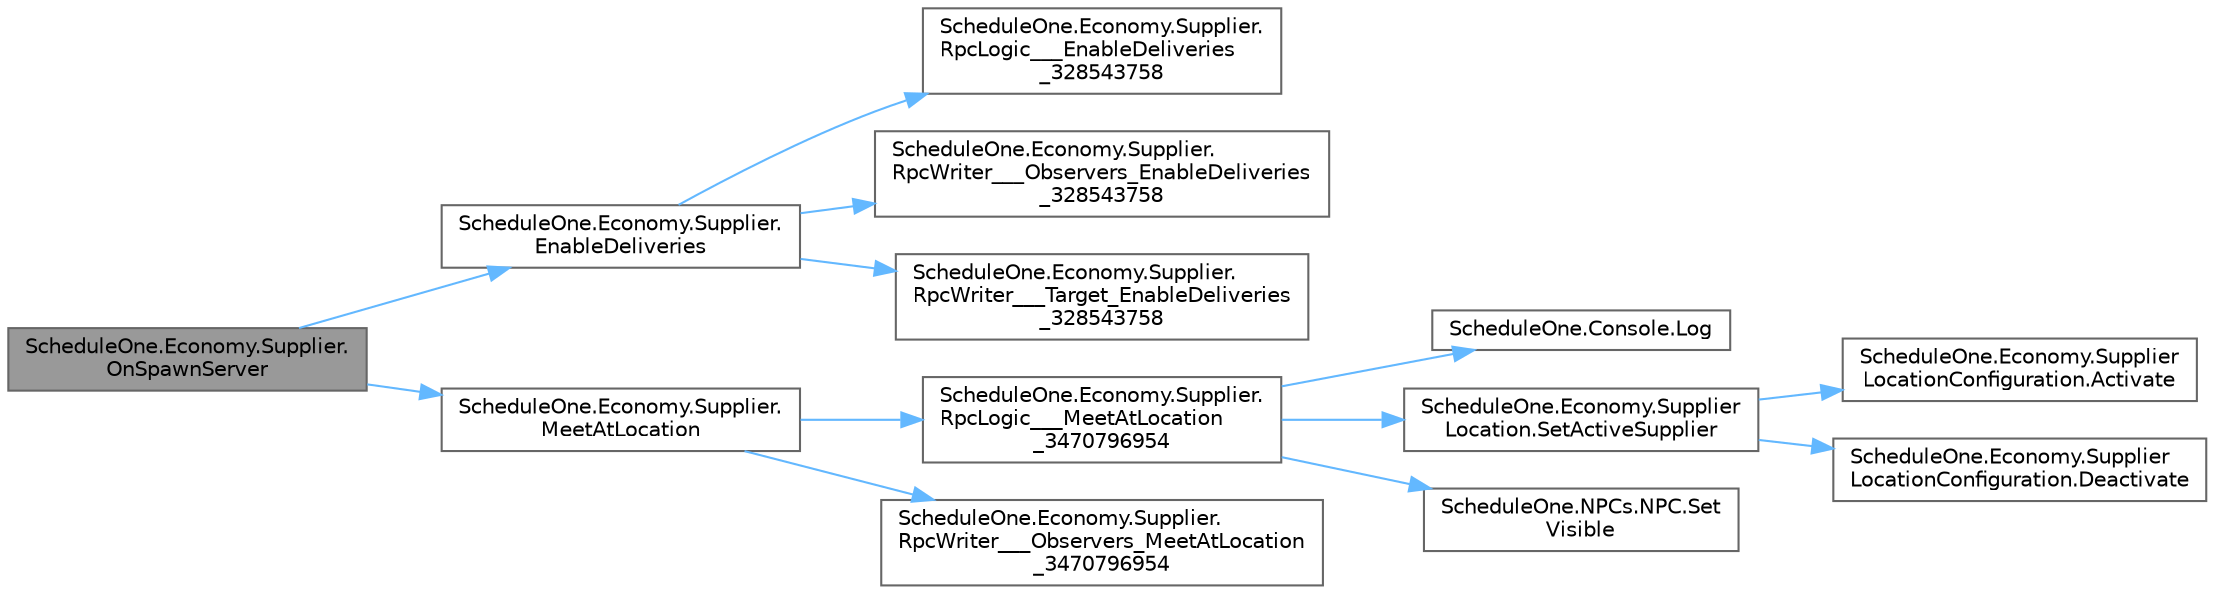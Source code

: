 digraph "ScheduleOne.Economy.Supplier.OnSpawnServer"
{
 // LATEX_PDF_SIZE
  bgcolor="transparent";
  edge [fontname=Helvetica,fontsize=10,labelfontname=Helvetica,labelfontsize=10];
  node [fontname=Helvetica,fontsize=10,shape=box,height=0.2,width=0.4];
  rankdir="LR";
  Node1 [id="Node000001",label="ScheduleOne.Economy.Supplier.\lOnSpawnServer",height=0.2,width=0.4,color="gray40", fillcolor="grey60", style="filled", fontcolor="black",tooltip=" "];
  Node1 -> Node2 [id="edge1_Node000001_Node000002",color="steelblue1",style="solid",tooltip=" "];
  Node2 [id="Node000002",label="ScheduleOne.Economy.Supplier.\lEnableDeliveries",height=0.2,width=0.4,color="grey40", fillcolor="white", style="filled",URL="$class_schedule_one_1_1_economy_1_1_supplier.html#ace08b5933ad3edda07f7b96689e658ce",tooltip=" "];
  Node2 -> Node3 [id="edge2_Node000002_Node000003",color="steelblue1",style="solid",tooltip=" "];
  Node3 [id="Node000003",label="ScheduleOne.Economy.Supplier.\lRpcLogic___EnableDeliveries\l_328543758",height=0.2,width=0.4,color="grey40", fillcolor="white", style="filled",URL="$class_schedule_one_1_1_economy_1_1_supplier.html#afc98da06e5104fa36b3b051b105a500e",tooltip=" "];
  Node2 -> Node4 [id="edge3_Node000002_Node000004",color="steelblue1",style="solid",tooltip=" "];
  Node4 [id="Node000004",label="ScheduleOne.Economy.Supplier.\lRpcWriter___Observers_EnableDeliveries\l_328543758",height=0.2,width=0.4,color="grey40", fillcolor="white", style="filled",URL="$class_schedule_one_1_1_economy_1_1_supplier.html#a42f4b353826aca6e55d9161b1bfd7977",tooltip=" "];
  Node2 -> Node5 [id="edge4_Node000002_Node000005",color="steelblue1",style="solid",tooltip=" "];
  Node5 [id="Node000005",label="ScheduleOne.Economy.Supplier.\lRpcWriter___Target_EnableDeliveries\l_328543758",height=0.2,width=0.4,color="grey40", fillcolor="white", style="filled",URL="$class_schedule_one_1_1_economy_1_1_supplier.html#ab88ff879b1585260430d4620d2ef6db4",tooltip=" "];
  Node1 -> Node6 [id="edge5_Node000001_Node000006",color="steelblue1",style="solid",tooltip=" "];
  Node6 [id="Node000006",label="ScheduleOne.Economy.Supplier.\lMeetAtLocation",height=0.2,width=0.4,color="grey40", fillcolor="white", style="filled",URL="$class_schedule_one_1_1_economy_1_1_supplier.html#adc890dad7d8a68bbe907b5f3502b61fd",tooltip=" "];
  Node6 -> Node7 [id="edge6_Node000006_Node000007",color="steelblue1",style="solid",tooltip=" "];
  Node7 [id="Node000007",label="ScheduleOne.Economy.Supplier.\lRpcLogic___MeetAtLocation\l_3470796954",height=0.2,width=0.4,color="grey40", fillcolor="white", style="filled",URL="$class_schedule_one_1_1_economy_1_1_supplier.html#a9bbd9e280fa346e58ed23f9315adef95",tooltip=" "];
  Node7 -> Node8 [id="edge7_Node000007_Node000008",color="steelblue1",style="solid",tooltip=" "];
  Node8 [id="Node000008",label="ScheduleOne.Console.Log",height=0.2,width=0.4,color="grey40", fillcolor="white", style="filled",URL="$class_schedule_one_1_1_console.html#afb218907244d12f7d08b1c1831fa1f8c",tooltip=" "];
  Node7 -> Node9 [id="edge8_Node000007_Node000009",color="steelblue1",style="solid",tooltip=" "];
  Node9 [id="Node000009",label="ScheduleOne.Economy.Supplier\lLocation.SetActiveSupplier",height=0.2,width=0.4,color="grey40", fillcolor="white", style="filled",URL="$class_schedule_one_1_1_economy_1_1_supplier_location.html#adff80b2b323f8a1daa213eab6c70403c",tooltip=" "];
  Node9 -> Node10 [id="edge9_Node000009_Node000010",color="steelblue1",style="solid",tooltip=" "];
  Node10 [id="Node000010",label="ScheduleOne.Economy.Supplier\lLocationConfiguration.Activate",height=0.2,width=0.4,color="grey40", fillcolor="white", style="filled",URL="$class_schedule_one_1_1_economy_1_1_supplier_location_configuration.html#ab1e3d783f95d7d2dcfd101c7f707397b",tooltip=" "];
  Node9 -> Node11 [id="edge10_Node000009_Node000011",color="steelblue1",style="solid",tooltip=" "];
  Node11 [id="Node000011",label="ScheduleOne.Economy.Supplier\lLocationConfiguration.Deactivate",height=0.2,width=0.4,color="grey40", fillcolor="white", style="filled",URL="$class_schedule_one_1_1_economy_1_1_supplier_location_configuration.html#a59a7df6ae4b25a2cb775fa8917e85c2c",tooltip=" "];
  Node7 -> Node12 [id="edge11_Node000007_Node000012",color="steelblue1",style="solid",tooltip=" "];
  Node12 [id="Node000012",label="ScheduleOne.NPCs.NPC.Set\lVisible",height=0.2,width=0.4,color="grey40", fillcolor="white", style="filled",URL="$class_schedule_one_1_1_n_p_cs_1_1_n_p_c.html#a99df0fe4d950f946237d6a3c7293f855",tooltip=" "];
  Node6 -> Node13 [id="edge12_Node000006_Node000013",color="steelblue1",style="solid",tooltip=" "];
  Node13 [id="Node000013",label="ScheduleOne.Economy.Supplier.\lRpcWriter___Observers_MeetAtLocation\l_3470796954",height=0.2,width=0.4,color="grey40", fillcolor="white", style="filled",URL="$class_schedule_one_1_1_economy_1_1_supplier.html#a5f9b3a54ce93d2bbd470b7e7b3fb9fc2",tooltip=" "];
}
